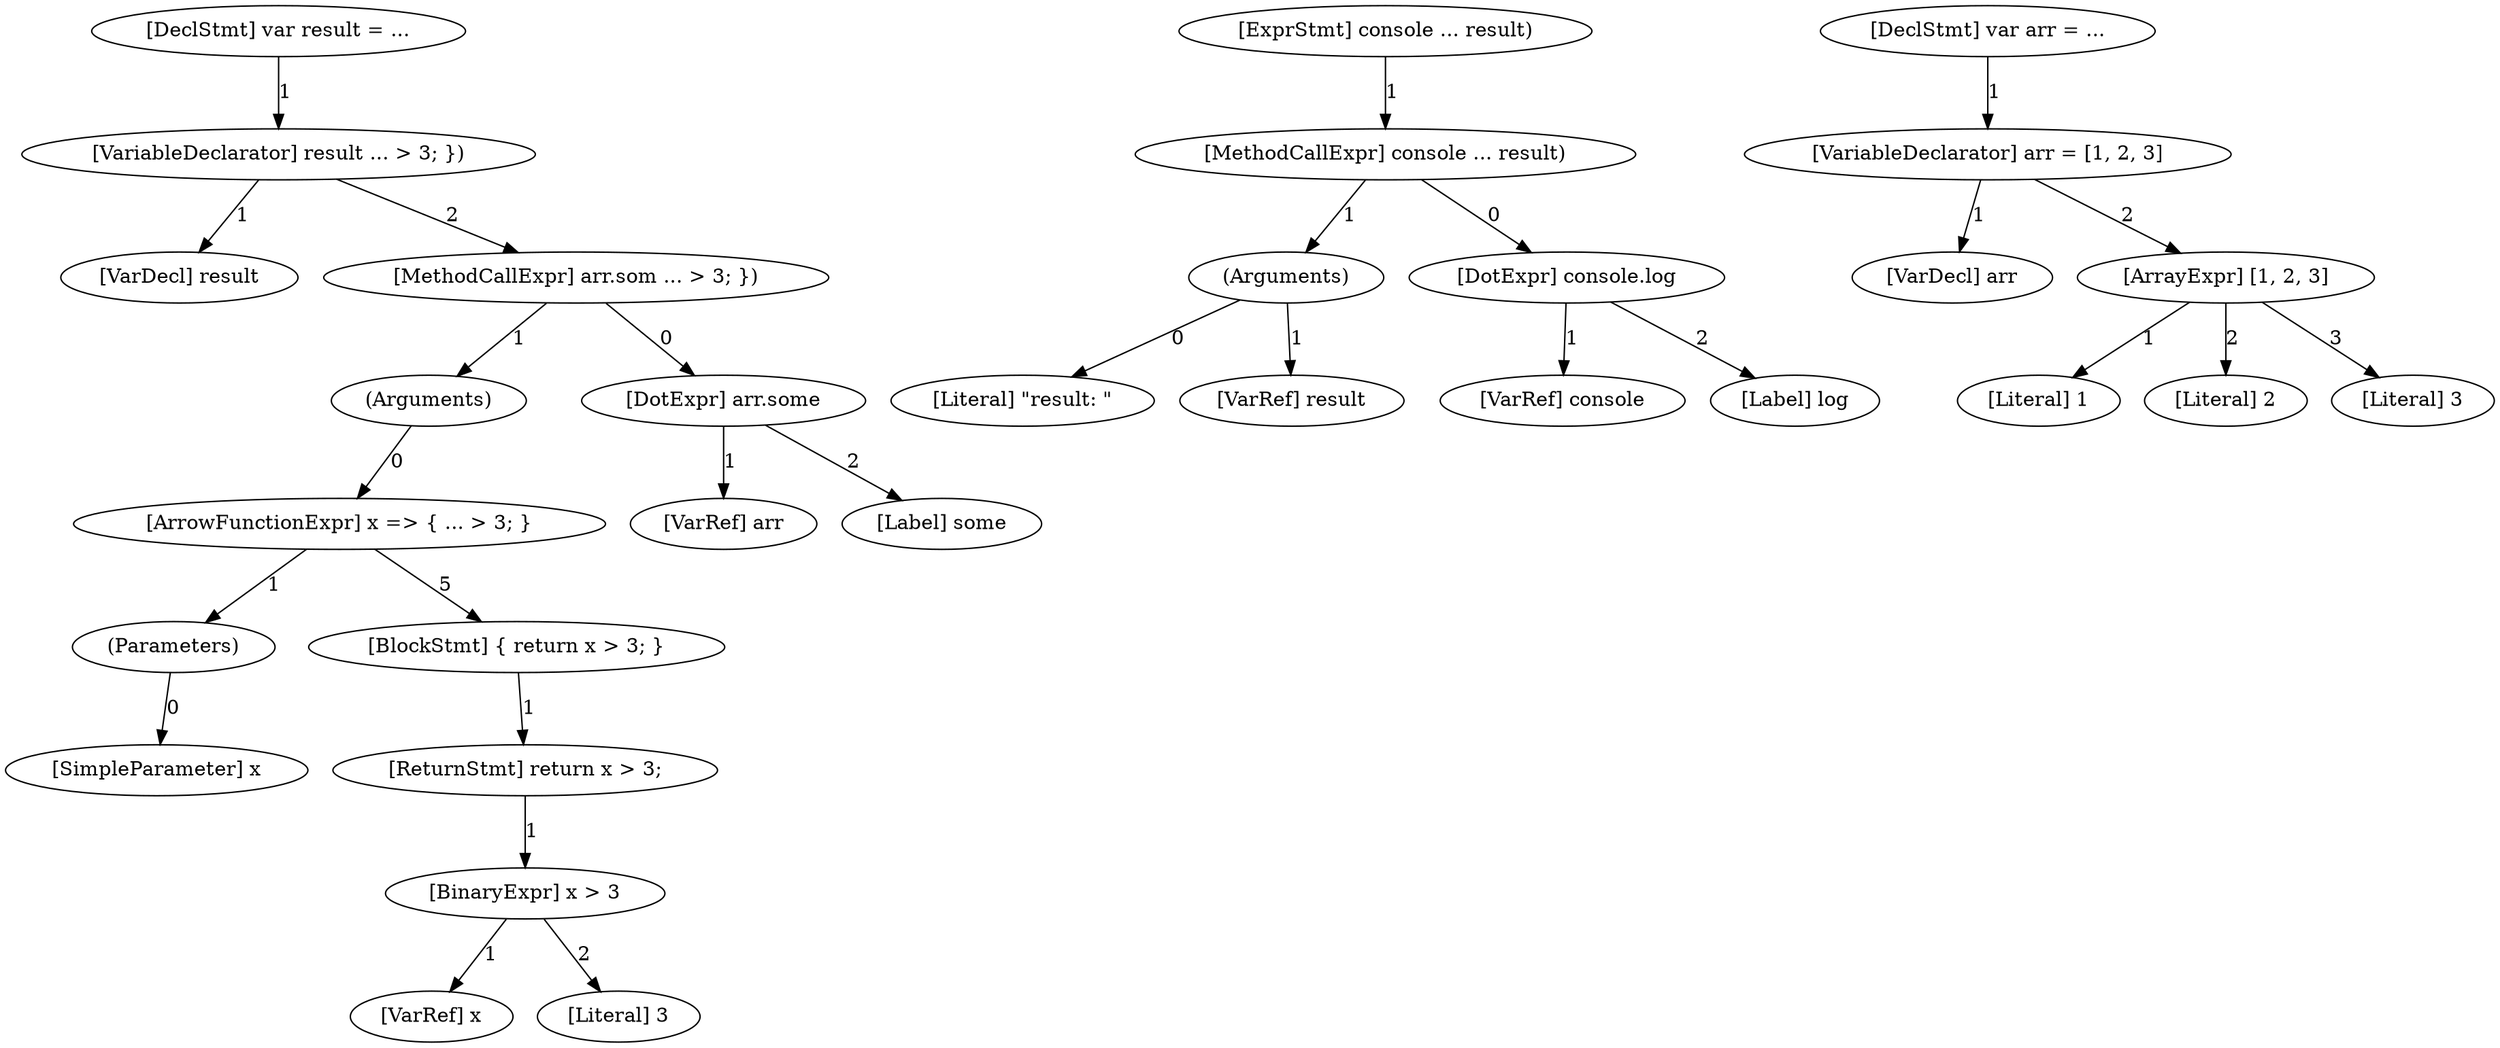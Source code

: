 digraph {
  compound=true;
  0[label="(Parameters)"; ];
  1[label="(Arguments)"; ];
  2[label="(Arguments)"; ];
  3[label="[VariableDeclarator] arr = [1, 2, 3]"; ];
  4[label="[VarDecl] arr"; ];
  5[label="[ArrayExpr] [1, 2, 3]"; ];
  6[label="[Literal] 1"; ];
  7[label="[Literal] 2"; ];
  8[label="[Literal] 3"; ];
  9[label="[VariableDeclarator] result ... > 3; })"; ];
  10[label="[VarDecl] result"; ];
  11[label="[MethodCallExpr] arr.som ... > 3; })"; ];
  12[label="[DotExpr] arr.some"; ];
  13[label="[VarRef] arr"; ];
  14[label="[Label] some"; ];
  15[label="[ArrowFunctionExpr] x => { ... > 3; }"; ];
  16[label="[SimpleParameter] x"; ];
  17[label="[BlockStmt] { return x > 3; }"; ];
  18[label="[ReturnStmt] return x > 3;"; ];
  19[label="[BinaryExpr] x > 3"; ];
  20[label="[VarRef] x"; ];
  21[label="[Literal] 3"; ];
  22[label="[MethodCallExpr] console ... result)"; ];
  23[label="[DotExpr] console.log"; ];
  24[label="[VarRef] console"; ];
  25[label="[Label] log"; ];
  26[label="[Literal] \"result: \""; ];
  27[label="[VarRef] result"; ];
  28[label="[DeclStmt] var arr = ..."; ];
  29[label="[DeclStmt] var result = ..."; ];
  30[label="[ExprStmt] console ... result)"; ];
  0 -> 16[label="0"; ];
  1 -> 15[label="0"; ];
  2 -> 26[label="0"; ];
  11 -> 12[label="0"; ];
  22 -> 23[label="0"; ];
  2 -> 27[label="1"; ];
  28 -> 3[label="1"; ];
  3 -> 4[label="1"; ];
  5 -> 6[label="1"; ];
  29 -> 9[label="1"; ];
  9 -> 10[label="1"; ];
  11 -> 1[label="1"; ];
  12 -> 13[label="1"; ];
  15 -> 0[label="1"; ];
  17 -> 18[label="1"; ];
  18 -> 19[label="1"; ];
  19 -> 20[label="1"; ];
  30 -> 22[label="1"; ];
  22 -> 2[label="1"; ];
  23 -> 24[label="1"; ];
  3 -> 5[label="2"; ];
  5 -> 7[label="2"; ];
  9 -> 11[label="2"; ];
  12 -> 14[label="2"; ];
  19 -> 21[label="2"; ];
  23 -> 25[label="2"; ];
  5 -> 8[label="3"; ];
  15 -> 17[label="5"; ];
}
